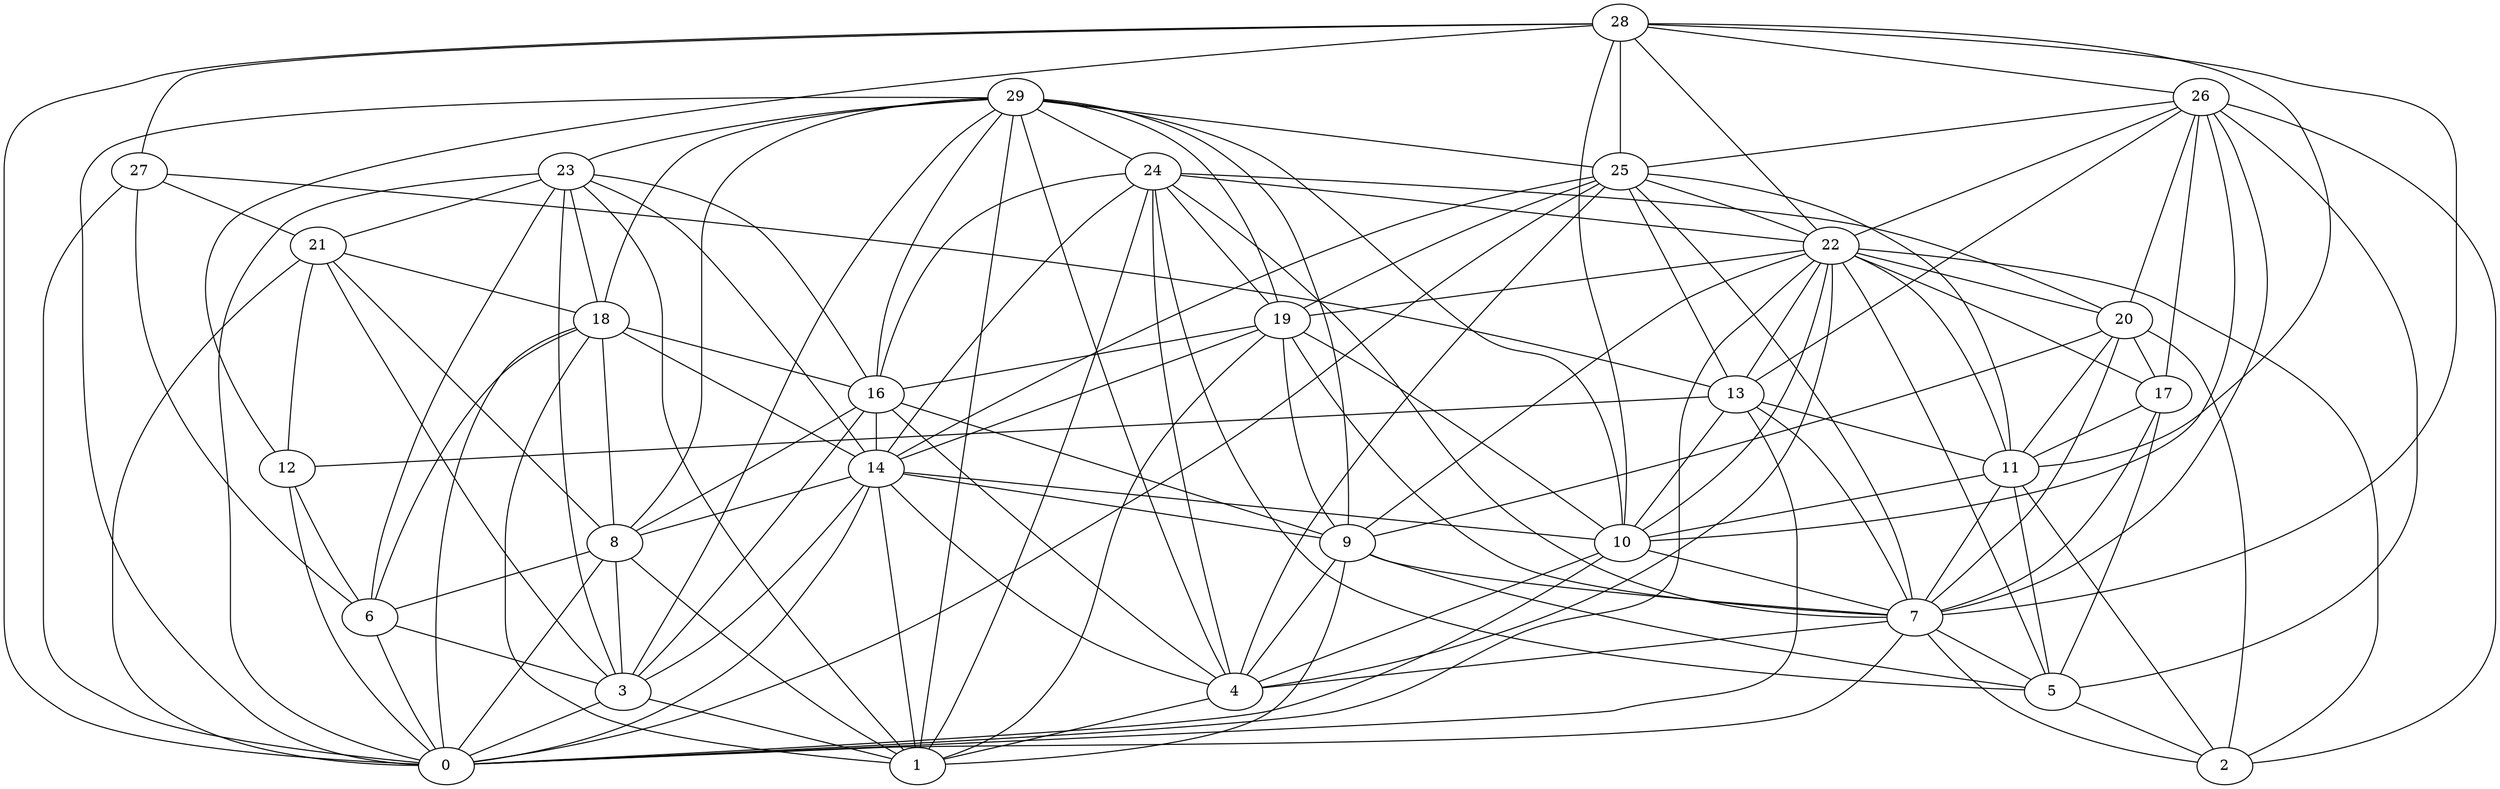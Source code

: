 digraph "sensornet-topology" {
label = "";
rankdir="BT";"0"->"3" [arrowhead = "both"] 
"0"->"6" [arrowhead = "both"] 
"0"->"7" [arrowhead = "both"] 
"0"->"8" [arrowhead = "both"] 
"0"->"10" [arrowhead = "both"] 
"0"->"12" [arrowhead = "both"] 
"0"->"13" [arrowhead = "both"] 
"0"->"14" [arrowhead = "both"] 
"0"->"18" [arrowhead = "both"] 
"0"->"21" [arrowhead = "both"] 
"0"->"22" [arrowhead = "both"] 
"0"->"23" [arrowhead = "both"] 
"0"->"25" [arrowhead = "both"] 
"0"->"27" [arrowhead = "both"] 
"0"->"28" [arrowhead = "both"] 
"0"->"29" [arrowhead = "both"] 
"1"->"3" [arrowhead = "both"] 
"1"->"4" [arrowhead = "both"] 
"1"->"8" [arrowhead = "both"] 
"1"->"9" [arrowhead = "both"] 
"1"->"14" [arrowhead = "both"] 
"1"->"18" [arrowhead = "both"] 
"1"->"19" [arrowhead = "both"] 
"1"->"23" [arrowhead = "both"] 
"1"->"24" [arrowhead = "both"] 
"1"->"29" [arrowhead = "both"] 
"2"->"5" [arrowhead = "both"] 
"2"->"7" [arrowhead = "both"] 
"2"->"11" [arrowhead = "both"] 
"2"->"20" [arrowhead = "both"] 
"2"->"22" [arrowhead = "both"] 
"2"->"26" [arrowhead = "both"] 
"3"->"6" [arrowhead = "both"] 
"3"->"8" [arrowhead = "both"] 
"3"->"14" [arrowhead = "both"] 
"3"->"16" [arrowhead = "both"] 
"3"->"21" [arrowhead = "both"] 
"3"->"23" [arrowhead = "both"] 
"3"->"29" [arrowhead = "both"] 
"4"->"7" [arrowhead = "both"] 
"4"->"9" [arrowhead = "both"] 
"4"->"10" [arrowhead = "both"] 
"4"->"14" [arrowhead = "both"] 
"4"->"16" [arrowhead = "both"] 
"4"->"22" [arrowhead = "both"] 
"4"->"24" [arrowhead = "both"] 
"4"->"25" [arrowhead = "both"] 
"4"->"29" [arrowhead = "both"] 
"5"->"7" [arrowhead = "both"] 
"5"->"9" [arrowhead = "both"] 
"5"->"11" [arrowhead = "both"] 
"5"->"17" [arrowhead = "both"] 
"5"->"22" [arrowhead = "both"] 
"5"->"24" [arrowhead = "both"] 
"5"->"26" [arrowhead = "both"] 
"6"->"8" [arrowhead = "both"] 
"6"->"12" [arrowhead = "both"] 
"6"->"18" [arrowhead = "both"] 
"6"->"23" [arrowhead = "both"] 
"6"->"27" [arrowhead = "both"] 
"7"->"9" [arrowhead = "both"] 
"7"->"10" [arrowhead = "both"] 
"7"->"11" [arrowhead = "both"] 
"7"->"13" [arrowhead = "both"] 
"7"->"17" [arrowhead = "both"] 
"7"->"19" [arrowhead = "both"] 
"7"->"20" [arrowhead = "both"] 
"7"->"24" [arrowhead = "both"] 
"7"->"25" [arrowhead = "both"] 
"7"->"26" [arrowhead = "both"] 
"7"->"28" [arrowhead = "both"] 
"8"->"14" [arrowhead = "both"] 
"8"->"16" [arrowhead = "both"] 
"8"->"18" [arrowhead = "both"] 
"8"->"21" [arrowhead = "both"] 
"8"->"29" [arrowhead = "both"] 
"9"->"14" [arrowhead = "both"] 
"9"->"16" [arrowhead = "both"] 
"9"->"19" [arrowhead = "both"] 
"9"->"20" [arrowhead = "both"] 
"9"->"22" [arrowhead = "both"] 
"9"->"29" [arrowhead = "both"] 
"10"->"11" [arrowhead = "both"] 
"10"->"13" [arrowhead = "both"] 
"10"->"14" [arrowhead = "both"] 
"10"->"19" [arrowhead = "both"] 
"10"->"22" [arrowhead = "both"] 
"10"->"26" [arrowhead = "both"] 
"10"->"28" [arrowhead = "both"] 
"10"->"29" [arrowhead = "both"] 
"11"->"13" [arrowhead = "both"] 
"11"->"17" [arrowhead = "both"] 
"11"->"20" [arrowhead = "both"] 
"11"->"22" [arrowhead = "both"] 
"11"->"25" [arrowhead = "both"] 
"11"->"28" [arrowhead = "both"] 
"12"->"13" [arrowhead = "both"] 
"12"->"21" [arrowhead = "both"] 
"12"->"28" [arrowhead = "both"] 
"13"->"22" [arrowhead = "both"] 
"13"->"25" [arrowhead = "both"] 
"13"->"26" [arrowhead = "both"] 
"13"->"27" [arrowhead = "both"] 
"14"->"16" [arrowhead = "both"] 
"14"->"18" [arrowhead = "both"] 
"14"->"19" [arrowhead = "both"] 
"14"->"23" [arrowhead = "both"] 
"14"->"24" [arrowhead = "both"] 
"14"->"25" [arrowhead = "both"] 
"16"->"18" [arrowhead = "both"] 
"16"->"19" [arrowhead = "both"] 
"16"->"23" [arrowhead = "both"] 
"16"->"24" [arrowhead = "both"] 
"16"->"29" [arrowhead = "both"] 
"17"->"20" [arrowhead = "both"] 
"17"->"22" [arrowhead = "both"] 
"17"->"26" [arrowhead = "both"] 
"18"->"21" [arrowhead = "both"] 
"18"->"23" [arrowhead = "both"] 
"18"->"29" [arrowhead = "both"] 
"19"->"22" [arrowhead = "both"] 
"19"->"24" [arrowhead = "both"] 
"19"->"25" [arrowhead = "both"] 
"19"->"29" [arrowhead = "both"] 
"20"->"22" [arrowhead = "both"] 
"20"->"24" [arrowhead = "both"] 
"20"->"26" [arrowhead = "both"] 
"21"->"23" [arrowhead = "both"] 
"21"->"27" [arrowhead = "both"] 
"22"->"24" [arrowhead = "both"] 
"22"->"25" [arrowhead = "both"] 
"22"->"26" [arrowhead = "both"] 
"22"->"28" [arrowhead = "both"] 
"23"->"29" [arrowhead = "both"] 
"24"->"29" [arrowhead = "both"] 
"25"->"26" [arrowhead = "both"] 
"25"->"28" [arrowhead = "both"] 
"25"->"29" [arrowhead = "both"] 
"26"->"28" [arrowhead = "both"] 
"27"->"28" [arrowhead = "both"] 
}